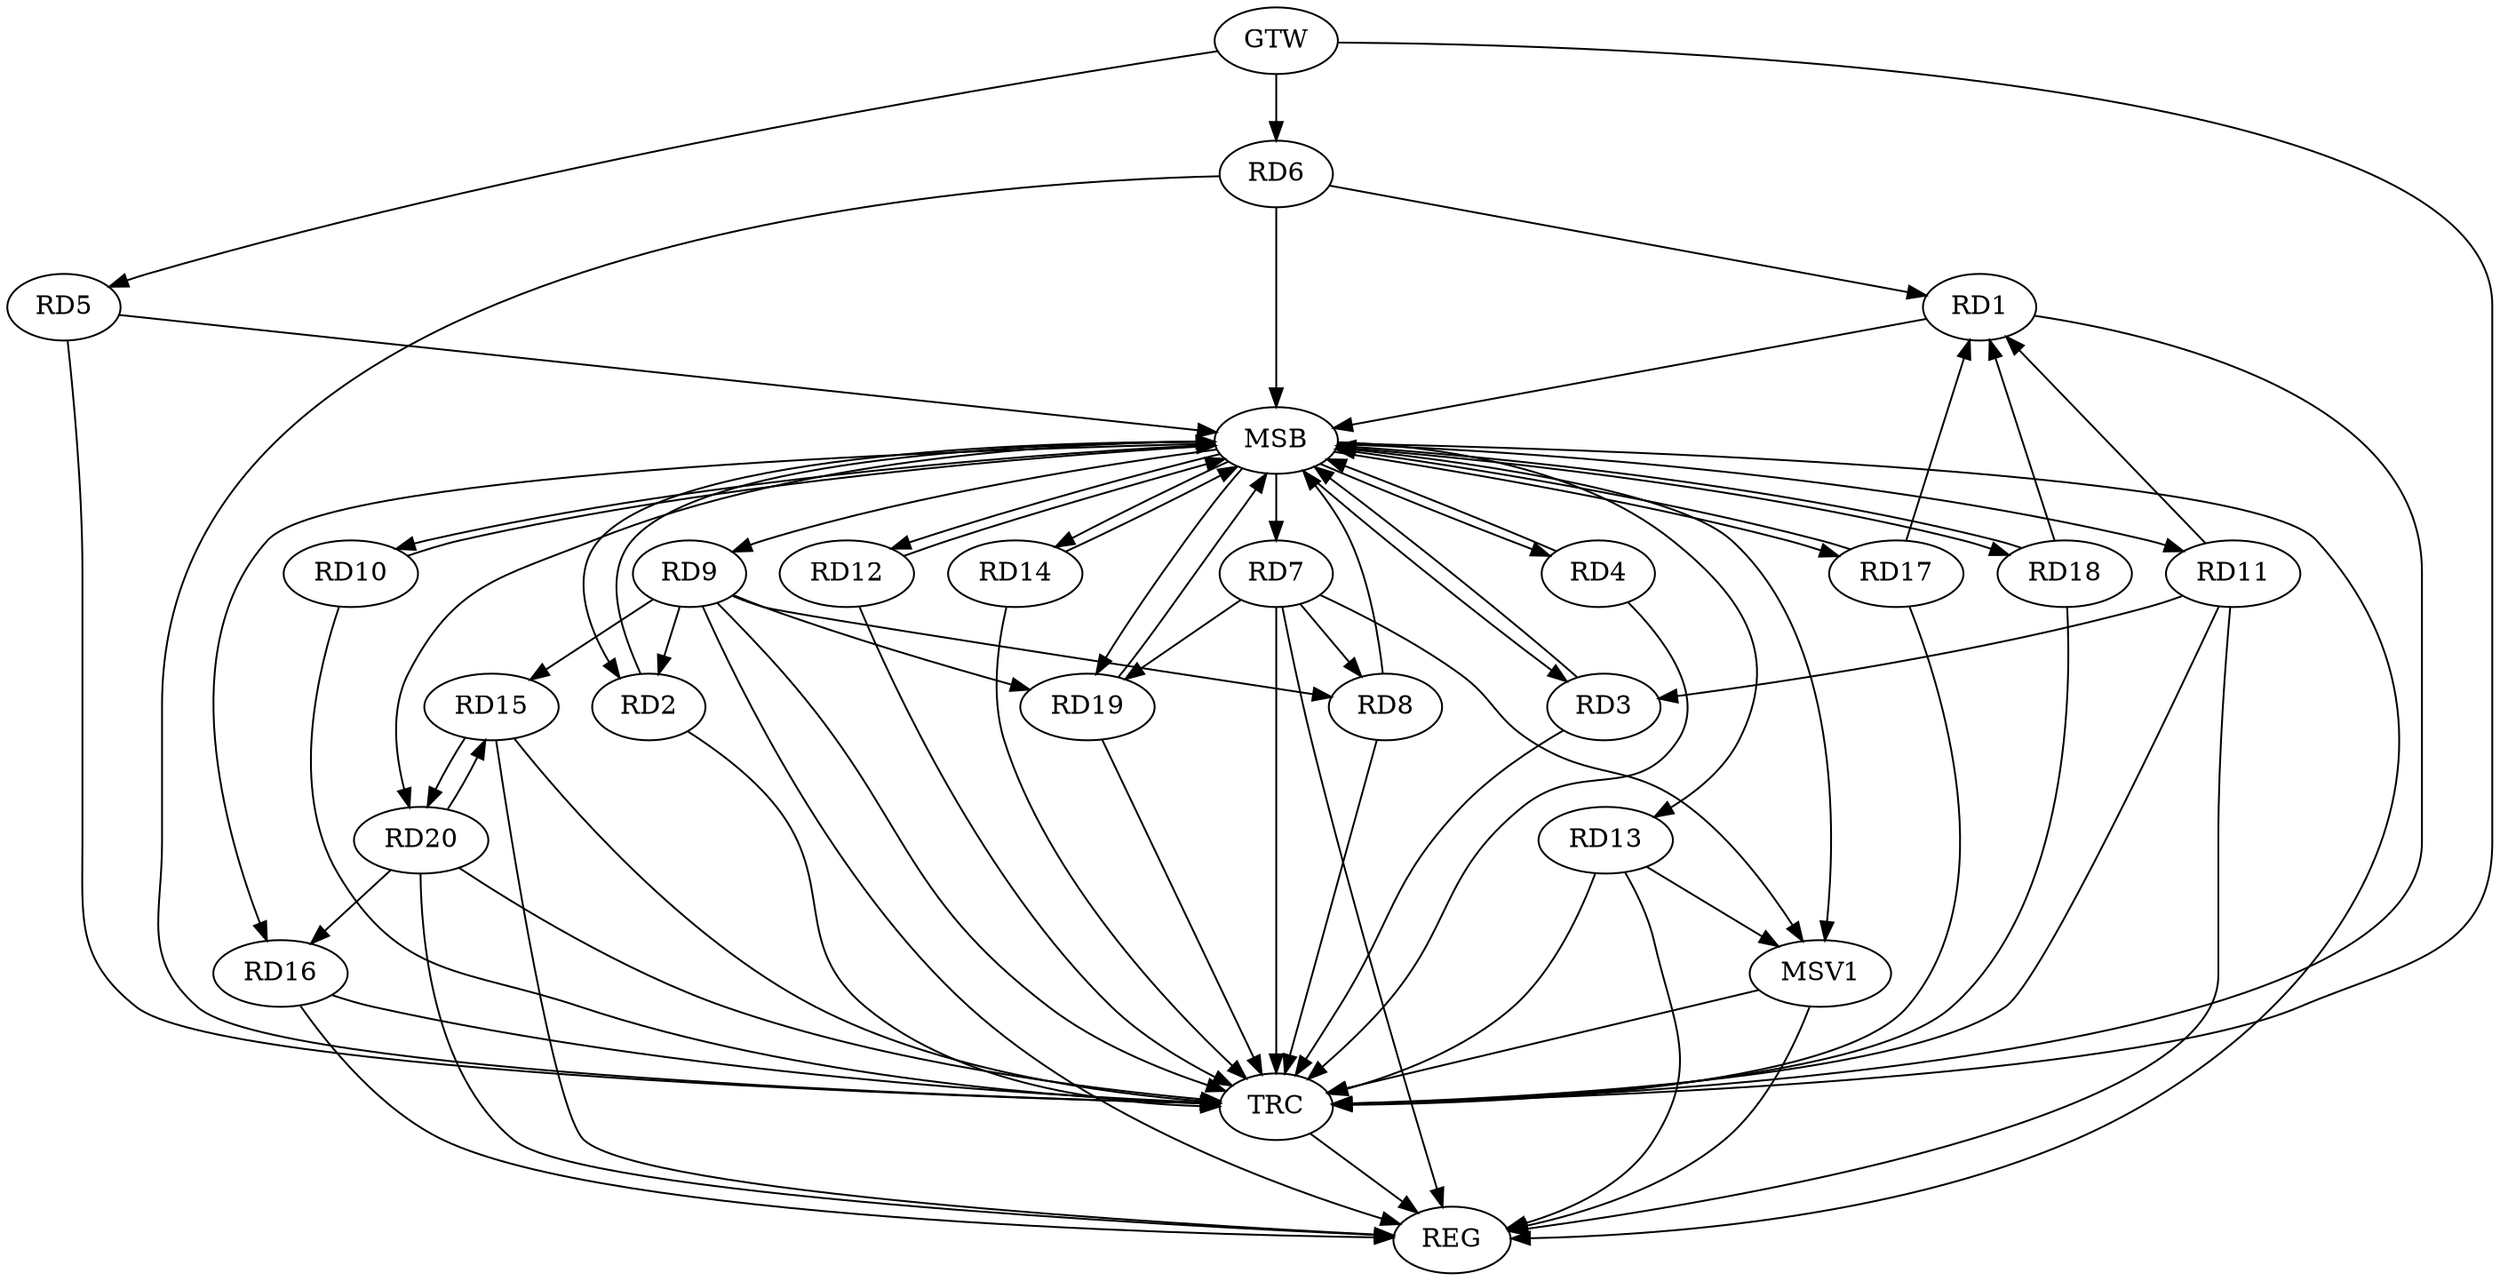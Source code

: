 strict digraph G {
  RD1 [ label="RD1" ];
  RD2 [ label="RD2" ];
  RD3 [ label="RD3" ];
  RD4 [ label="RD4" ];
  RD5 [ label="RD5" ];
  RD6 [ label="RD6" ];
  RD7 [ label="RD7" ];
  RD8 [ label="RD8" ];
  RD9 [ label="RD9" ];
  RD10 [ label="RD10" ];
  RD11 [ label="RD11" ];
  RD12 [ label="RD12" ];
  RD13 [ label="RD13" ];
  RD14 [ label="RD14" ];
  RD15 [ label="RD15" ];
  RD16 [ label="RD16" ];
  RD17 [ label="RD17" ];
  RD18 [ label="RD18" ];
  RD19 [ label="RD19" ];
  RD20 [ label="RD20" ];
  GTW [ label="GTW" ];
  REG [ label="REG" ];
  MSB [ label="MSB" ];
  TRC [ label="TRC" ];
  MSV1 [ label="MSV1" ];
  RD9 -> RD2;
  RD11 -> RD3;
  RD7 -> RD8;
  RD7 -> RD19;
  RD9 -> RD8;
  RD9 -> RD15;
  RD9 -> RD19;
  RD15 -> RD20;
  RD20 -> RD15;
  RD20 -> RD16;
  GTW -> RD5;
  GTW -> RD6;
  RD7 -> REG;
  RD9 -> REG;
  RD11 -> REG;
  RD13 -> REG;
  RD15 -> REG;
  RD16 -> REG;
  RD20 -> REG;
  RD1 -> MSB;
  MSB -> RD16;
  MSB -> REG;
  RD2 -> MSB;
  MSB -> RD4;
  MSB -> RD19;
  MSB -> RD20;
  RD3 -> MSB;
  RD4 -> MSB;
  RD5 -> MSB;
  MSB -> RD17;
  RD6 -> MSB;
  MSB -> RD9;
  MSB -> RD14;
  RD8 -> MSB;
  MSB -> RD11;
  RD10 -> MSB;
  MSB -> RD12;
  RD12 -> MSB;
  RD14 -> MSB;
  MSB -> RD10;
  MSB -> RD18;
  RD17 -> MSB;
  RD18 -> MSB;
  MSB -> RD2;
  MSB -> RD3;
  RD19 -> MSB;
  MSB -> RD7;
  MSB -> RD13;
  RD1 -> TRC;
  RD2 -> TRC;
  RD3 -> TRC;
  RD4 -> TRC;
  RD5 -> TRC;
  RD6 -> TRC;
  RD7 -> TRC;
  RD8 -> TRC;
  RD9 -> TRC;
  RD10 -> TRC;
  RD11 -> TRC;
  RD12 -> TRC;
  RD13 -> TRC;
  RD14 -> TRC;
  RD15 -> TRC;
  RD16 -> TRC;
  RD17 -> TRC;
  RD18 -> TRC;
  RD19 -> TRC;
  RD20 -> TRC;
  GTW -> TRC;
  TRC -> REG;
  RD18 -> RD1;
  RD17 -> RD1;
  RD11 -> RD1;
  RD6 -> RD1;
  RD7 -> MSV1;
  RD13 -> MSV1;
  MSB -> MSV1;
  MSV1 -> REG;
  MSV1 -> TRC;
}
